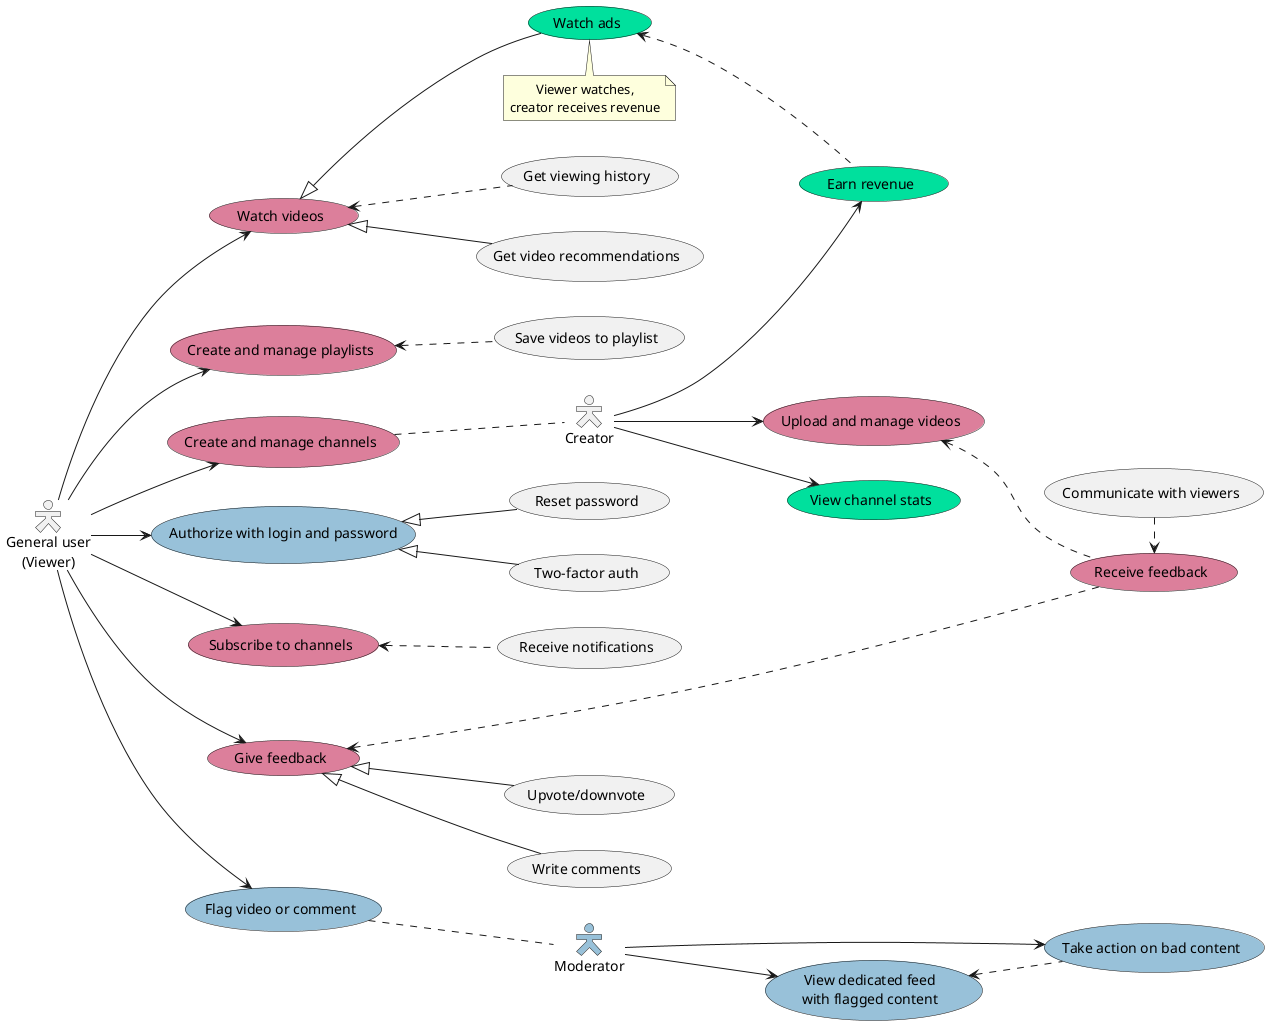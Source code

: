 @startuml
skinparam actorStyle Hollow
skinparam defaultTextAlignment center
skinparam maxMessageSize 150
skinparam Shadowing false
skinparam ParticipantPadding 20

' TODO: Donations and sponsorships (green)
' Security: video flagging and Moderator actor (blue)

' Then red might be split up as: video hosting/social media functionality.
' Blue as security and safety
' Green as revenue

top to bottom direction

actor "General user\n(Viewer)" as viewer
(Watch videos) as _watch_videos #DC7F9B
(Watch ads) as _watch_ads #00E09D
note right of _watch_ads : Viewer watches,\ncreator receives revenue
_watch_videos <|-- _watch_ads
(Get video recommendations) as _get_recs
_watch_videos <|-- _get_recs
viewer --> _watch_videos

(Create and manage playlists) as _create_playlists #DC7F9B
_create_playlists <.. (Save videos to playlist)
viewer --> _create_playlists

(Create and manage channels) as _create_channels #DC7F9B
viewer --> _create_channels

(Authorize with login and password) as _authorize #98C1D9
(Two-factor auth) as _2fa
_authorize <|-- _2fa
(Reset password) as _reset_password
_authorize <|-- _reset_password
viewer --> _authorize

(Flag video or comment) as _flag_video #98C1D9
viewer --> _flag_video

actor "Moderator" as moderator #98C1D9
_flag_video .. moderator
(View dedicated feed\nwith flagged content) as _view_flagged #98C1D9
moderator --> _view_flagged
(Take action on bad content) as _take_action #98C1D9
moderator --> _take_action
_view_flagged <.. _take_action

(Subscribe to channels) as _subscribe #DC7F9B
(Receive notifications) as _recv_notifications
_subscribe <.. _recv_notifications
viewer --> _subscribe

(Give feedback) as _give_feedback #DC7F9B
_give_feedback <|-- (Write comments)
_give_feedback <|-- (Upvote/downvote)
viewer --> _give_feedback
(Get viewing history) as _get_history
_watch_videos <.. _get_history



left to right direction
actor "Creator" as creator
_create_channels .. creator

(Upload and manage videos) as _upload #DC7F9B
creator --> _upload

(Receive feedback) as _recv_feedback #DC7F9B
_upload <.. _recv_feedback
_give_feedback <.. _recv_feedback
_recv_feedback <..left.. (Communicate with viewers)

(View channel stats) as _view_stats #00E09D
creator --> _view_stats

(Earn revenue) as _earn #00E09D
_watch_ads <.. _earn
creator --> _earn
@enduml
